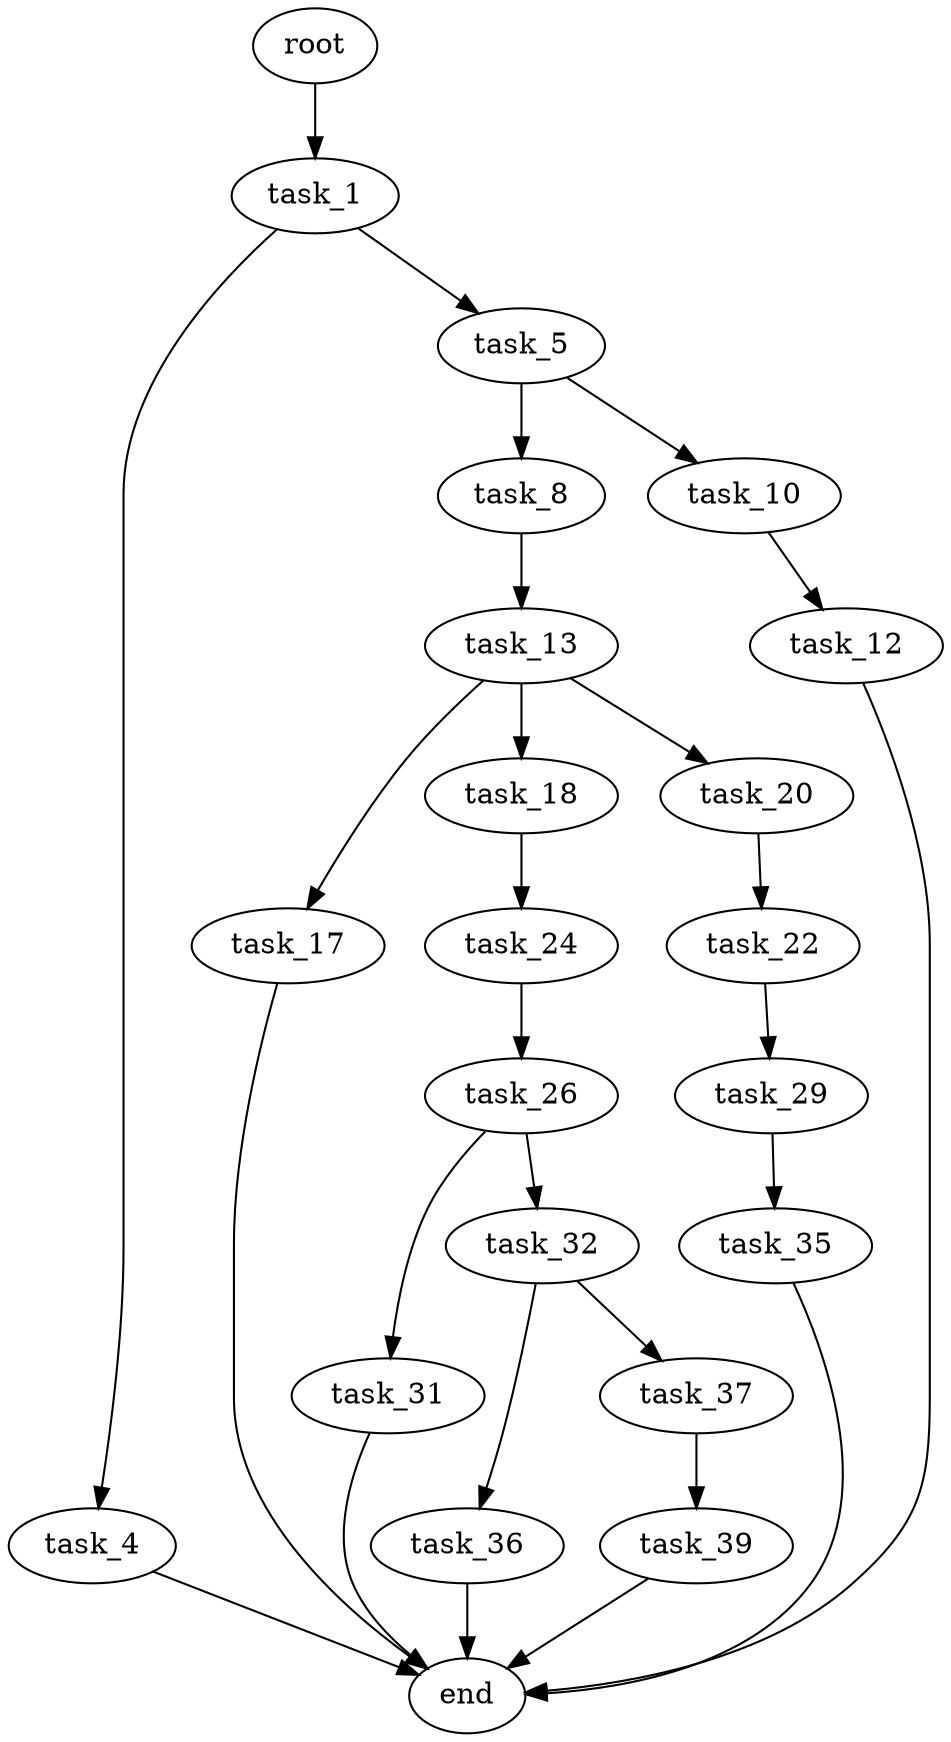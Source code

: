 digraph G {
  root [size="0.000000"];
  task_1 [size="29888782876.000000"];
  task_4 [size="13877569340.000000"];
  task_5 [size="17012846811.000000"];
  task_8 [size="782757789696.000000"];
  task_10 [size="614978183431.000000"];
  task_12 [size="9359666020.000000"];
  task_13 [size="31062557869.000000"];
  task_17 [size="317616660.000000"];
  task_18 [size="68719476736.000000"];
  task_20 [size="549755813888.000000"];
  task_22 [size="546347650.000000"];
  task_24 [size="36370599388.000000"];
  task_26 [size="40575072714.000000"];
  task_29 [size="231928233984.000000"];
  task_31 [size="8232818360.000000"];
  task_32 [size="1415028927685.000000"];
  task_35 [size="752814901.000000"];
  task_36 [size="1073741824000.000000"];
  task_37 [size="17384124940.000000"];
  task_39 [size="549755813888.000000"];
  end [size="0.000000"];

  root -> task_1 [size="1.000000"];
  task_1 -> task_4 [size="536870912.000000"];
  task_1 -> task_5 [size="536870912.000000"];
  task_4 -> end [size="1.000000"];
  task_5 -> task_8 [size="679477248.000000"];
  task_5 -> task_10 [size="679477248.000000"];
  task_8 -> task_13 [size="679477248.000000"];
  task_10 -> task_12 [size="411041792.000000"];
  task_12 -> end [size="1.000000"];
  task_13 -> task_17 [size="75497472.000000"];
  task_13 -> task_18 [size="75497472.000000"];
  task_13 -> task_20 [size="75497472.000000"];
  task_17 -> end [size="1.000000"];
  task_18 -> task_24 [size="134217728.000000"];
  task_20 -> task_22 [size="536870912.000000"];
  task_22 -> task_29 [size="33554432.000000"];
  task_24 -> task_26 [size="679477248.000000"];
  task_26 -> task_31 [size="679477248.000000"];
  task_26 -> task_32 [size="679477248.000000"];
  task_29 -> task_35 [size="301989888.000000"];
  task_31 -> end [size="1.000000"];
  task_32 -> task_36 [size="838860800.000000"];
  task_32 -> task_37 [size="838860800.000000"];
  task_35 -> end [size="1.000000"];
  task_36 -> end [size="1.000000"];
  task_37 -> task_39 [size="301989888.000000"];
  task_39 -> end [size="1.000000"];
}
